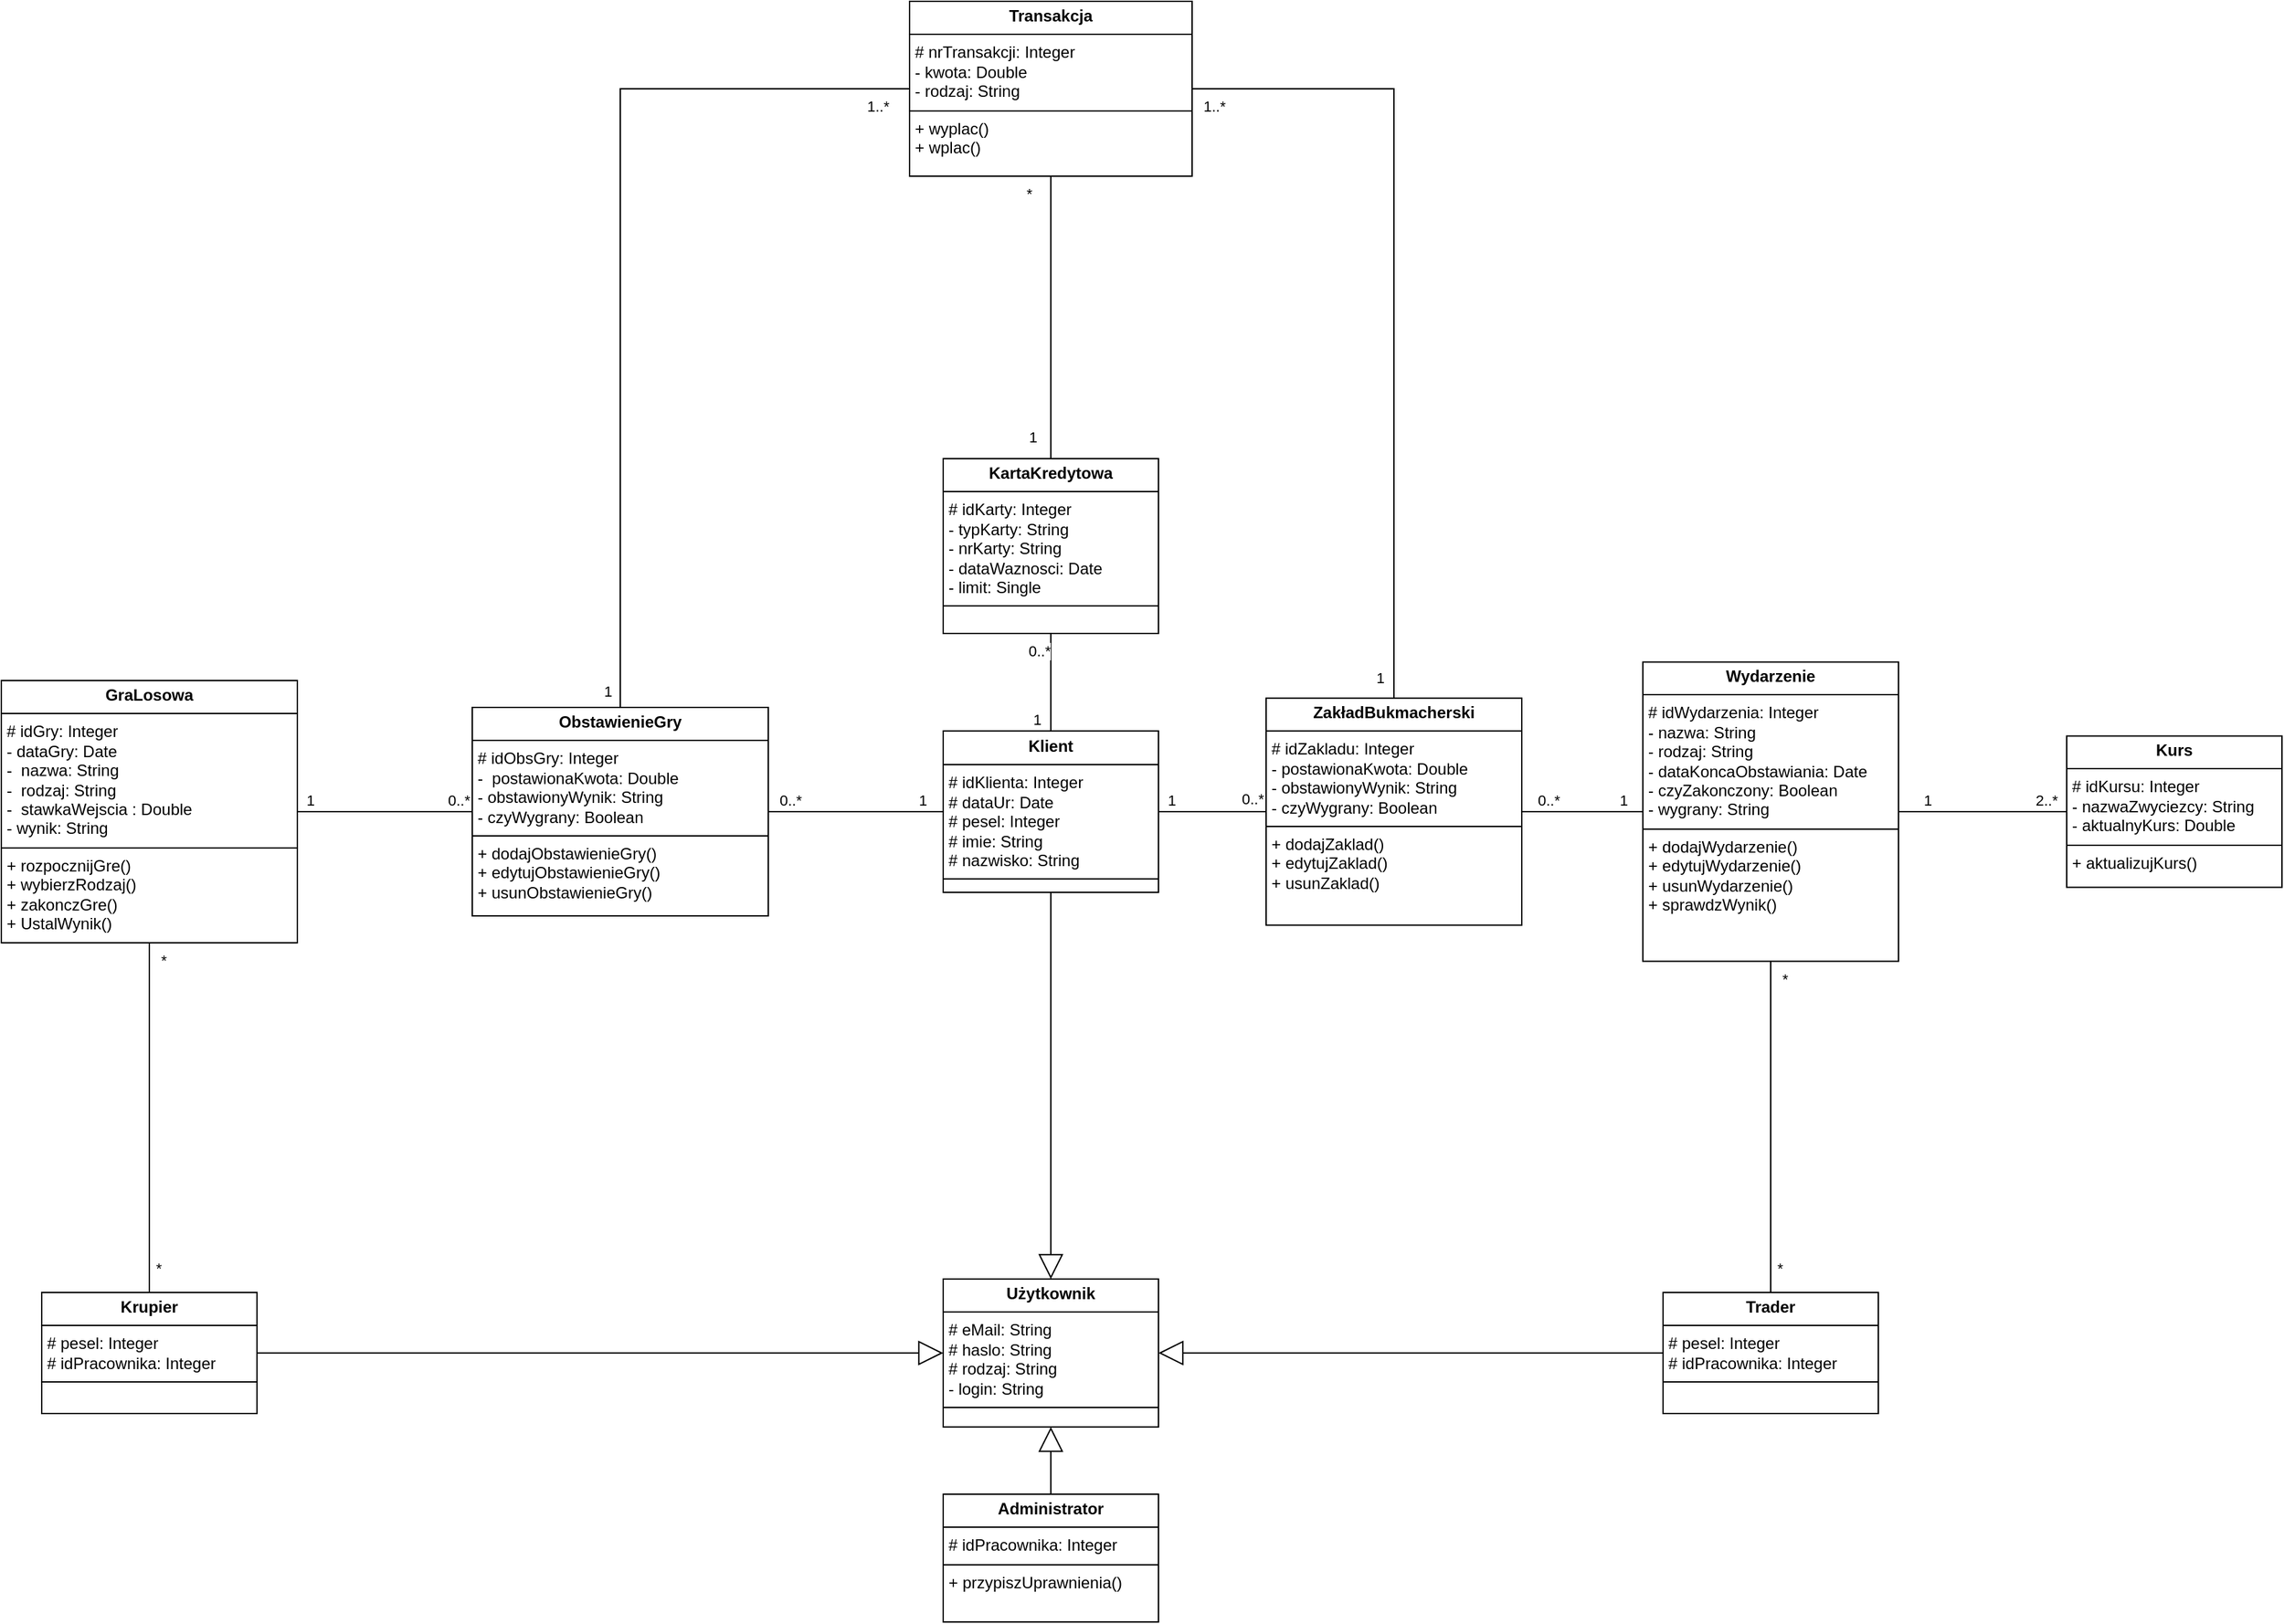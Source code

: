 <mxfile version="27.1.1">
  <diagram name="Page-1" id="c4acf3e9-155e-7222-9cf6-157b1a14988f">
    <mxGraphModel dx="3339" dy="2298" grid="1" gridSize="10" guides="1" tooltips="1" connect="1" arrows="1" fold="1" page="1" pageScale="1" pageWidth="850" pageHeight="1400" background="#ffffff" math="0" shadow="0">
      <root>
        <mxCell id="0" />
        <mxCell id="1" parent="0" />
        <mxCell id="0Trdpa9B81bJb4oL63DD-2" value="&lt;p style=&quot;margin:0px;margin-top:4px;text-align:center;&quot;&gt;&lt;b&gt;Wydarzenie&lt;/b&gt;&lt;/p&gt;&lt;hr size=&quot;1&quot; style=&quot;border-style:solid;&quot;&gt;&lt;p style=&quot;margin:0px;margin-left:4px;&quot;&gt;# idWydarzenia: Integer&lt;/p&gt;&lt;p style=&quot;margin:0px;margin-left:4px;&quot;&gt;- nazwa: String&lt;/p&gt;&lt;p style=&quot;margin:0px;margin-left:4px;&quot;&gt;- rodzaj: String&lt;/p&gt;&lt;p style=&quot;margin:0px;margin-left:4px;&quot;&gt;- dataKoncaObstawiania: Date&lt;/p&gt;&lt;p style=&quot;margin:0px;margin-left:4px;&quot;&gt;- czyZakonczony: Boolean&lt;/p&gt;&lt;p style=&quot;margin:0px;margin-left:4px;&quot;&gt;- wygrany: String&lt;/p&gt;&lt;hr size=&quot;1&quot; style=&quot;border-style:solid;&quot;&gt;&lt;p style=&quot;margin:0px;margin-left:4px;&quot;&gt;+ dodajWydarzenie()&lt;/p&gt;&lt;p style=&quot;margin:0px;margin-left:4px;&quot;&gt;+ edytujWydarzenie()&lt;/p&gt;&lt;p style=&quot;margin:0px;margin-left:4px;&quot;&gt;+ usunWydarzenie()&lt;/p&gt;&lt;p style=&quot;margin:0px;margin-left:4px;&quot;&gt;+ sprawdzWynik()&lt;/p&gt;" style="verticalAlign=top;align=left;overflow=fill;html=1;whiteSpace=wrap;" parent="1" vertex="1">
          <mxGeometry x="-50" y="-838.75" width="190" height="222.5" as="geometry" />
        </mxCell>
        <mxCell id="0Trdpa9B81bJb4oL63DD-8" value="&lt;p style=&quot;margin:0px;margin-top:4px;text-align:center;&quot;&gt;&lt;b&gt;Użytkownik&lt;/b&gt;&lt;/p&gt;&lt;hr size=&quot;1&quot; style=&quot;border-style:solid;&quot;&gt;&lt;p style=&quot;margin:0px;margin-left:4px;&quot;&gt;# eMail: String&lt;/p&gt;&lt;p style=&quot;margin:0px;margin-left:4px;&quot;&gt;# haslo: String&lt;/p&gt;&lt;p style=&quot;margin:0px;margin-left:4px;&quot;&gt;# rodzaj: String&lt;/p&gt;&lt;p style=&quot;margin:0px;margin-left:4px;&quot;&gt;- login: String&lt;/p&gt;&lt;hr size=&quot;1&quot; style=&quot;border-style:solid;&quot;&gt;&lt;p style=&quot;margin:0px;margin-left:4px;&quot;&gt;&lt;br&gt;&lt;/p&gt;" style="verticalAlign=top;align=left;overflow=fill;html=1;whiteSpace=wrap;" parent="1" vertex="1">
          <mxGeometry x="-570" y="-380" width="160" height="110" as="geometry" />
        </mxCell>
        <mxCell id="0Trdpa9B81bJb4oL63DD-9" value="&lt;p style=&quot;margin:0px;margin-top:4px;text-align:center;&quot;&gt;&lt;b&gt;Klient&lt;/b&gt;&lt;/p&gt;&lt;hr size=&quot;1&quot; style=&quot;border-style:solid;&quot;&gt;&lt;p style=&quot;margin: 0px 0px 0px 4px;&quot;&gt;# idKlienta: Integer&lt;/p&gt;&lt;p style=&quot;margin:0px;margin-left:4px;&quot;&gt;# dataUr: Date&lt;/p&gt;&lt;p style=&quot;margin:0px;margin-left:4px;&quot;&gt;# pesel: Integer&lt;/p&gt;&lt;p style=&quot;margin:0px;margin-left:4px;&quot;&gt;&lt;span style=&quot;background-color: transparent; color: light-dark(rgb(0, 0, 0), rgb(255, 255, 255));&quot;&gt;# imie: String&lt;/span&gt;&lt;/p&gt;&lt;p style=&quot;margin:0px;margin-left:4px;&quot;&gt;# nazwisko: String&lt;/p&gt;&lt;hr size=&quot;1&quot; style=&quot;border-style:solid;&quot;&gt;&lt;p style=&quot;margin:0px;margin-left:4px;&quot;&gt;&lt;br&gt;&lt;/p&gt;" style="verticalAlign=top;align=left;overflow=fill;html=1;whiteSpace=wrap;" parent="1" vertex="1">
          <mxGeometry x="-570" y="-787.5" width="160" height="120" as="geometry" />
        </mxCell>
        <mxCell id="0Trdpa9B81bJb4oL63DD-10" value="&lt;div&gt;&lt;br&gt;&lt;/div&gt;&lt;div&gt;&lt;br&gt;&lt;/div&gt;" style="endArrow=block;endSize=16;endFill=0;html=1;rounded=0;exitX=0.5;exitY=1;exitDx=0;exitDy=0;entryX=0.5;entryY=0;entryDx=0;entryDy=0;" parent="1" source="0Trdpa9B81bJb4oL63DD-9" target="0Trdpa9B81bJb4oL63DD-8" edge="1">
          <mxGeometry x="-0.033" y="3" width="160" relative="1" as="geometry">
            <mxPoint x="-830" y="-690" as="sourcePoint" />
            <mxPoint x="-810" y="-590" as="targetPoint" />
            <Array as="points" />
            <mxPoint as="offset" />
          </mxGeometry>
        </mxCell>
        <mxCell id="0Trdpa9B81bJb4oL63DD-12" value="" style="endArrow=none;html=1;endSize=12;startArrow=none;startSize=14;startFill=0;edgeStyle=orthogonalEdgeStyle;rounded=0;" parent="1" source="0Trdpa9B81bJb4oL63DD-9" target="Z7Boop6sBVLntHY3Z_l6-2" edge="1">
          <mxGeometry relative="1" as="geometry">
            <mxPoint x="-430" y="-710" as="sourcePoint" />
            <mxPoint x="-430" y="-690" as="targetPoint" />
          </mxGeometry>
        </mxCell>
        <mxCell id="0Trdpa9B81bJb4oL63DD-13" value="1" style="edgeLabel;resizable=0;html=1;align=left;verticalAlign=top;" parent="0Trdpa9B81bJb4oL63DD-12" connectable="0" vertex="1">
          <mxGeometry x="-1" relative="1" as="geometry">
            <mxPoint x="5" y="-22" as="offset" />
          </mxGeometry>
        </mxCell>
        <mxCell id="0Trdpa9B81bJb4oL63DD-14" value="0..*" style="edgeLabel;resizable=0;html=1;align=right;verticalAlign=top;" parent="0Trdpa9B81bJb4oL63DD-12" connectable="0" vertex="1">
          <mxGeometry x="1" relative="1" as="geometry">
            <mxPoint x="25" as="offset" />
          </mxGeometry>
        </mxCell>
        <mxCell id="0Trdpa9B81bJb4oL63DD-15" value="&lt;p style=&quot;margin:0px;margin-top:4px;text-align:center;&quot;&gt;&lt;b&gt;Trader&lt;/b&gt;&lt;/p&gt;&lt;hr size=&quot;1&quot; style=&quot;border-style:solid;&quot;&gt;&lt;p style=&quot;margin:0px;margin-left:4px;&quot;&gt;&lt;span style=&quot;background-color: transparent; color: light-dark(rgb(0, 0, 0), rgb(255, 255, 255));&quot;&gt;# pesel: Integer&lt;/span&gt;&lt;/p&gt;&lt;p style=&quot;margin:0px;margin-left:4px;&quot;&gt;# idPracownika: Integer&lt;/p&gt;&lt;hr size=&quot;1&quot; style=&quot;border-style:solid;&quot;&gt;&lt;p style=&quot;margin:0px;margin-left:4px;&quot;&gt;&lt;br&gt;&lt;/p&gt;" style="verticalAlign=top;align=left;overflow=fill;html=1;whiteSpace=wrap;" parent="1" vertex="1">
          <mxGeometry x="-35" y="-370" width="160" height="90" as="geometry" />
        </mxCell>
        <mxCell id="0Trdpa9B81bJb4oL63DD-16" value="&lt;p style=&quot;margin:0px;margin-top:4px;text-align:center;&quot;&gt;&lt;b&gt;Krupier&lt;/b&gt;&lt;/p&gt;&lt;hr size=&quot;1&quot; style=&quot;border-style:solid;&quot;&gt;&lt;p style=&quot;margin:0px;margin-left:4px;&quot;&gt;&lt;span style=&quot;background-color: transparent; color: light-dark(rgb(0, 0, 0), rgb(255, 255, 255));&quot;&gt;# pesel: Integer&lt;/span&gt;&lt;/p&gt;&lt;p style=&quot;margin:0px;margin-left:4px;&quot;&gt;# idPracownika: Integer&lt;/p&gt;&lt;hr size=&quot;1&quot; style=&quot;border-style:solid;&quot;&gt;&lt;p style=&quot;margin:0px;margin-left:4px;&quot;&gt;&lt;br&gt;&lt;/p&gt;" style="verticalAlign=top;align=left;overflow=fill;html=1;whiteSpace=wrap;" parent="1" vertex="1">
          <mxGeometry x="-1240" y="-370" width="160" height="90" as="geometry" />
        </mxCell>
        <mxCell id="0Trdpa9B81bJb4oL63DD-18" value="&lt;div&gt;&lt;br&gt;&lt;/div&gt;&lt;div&gt;&lt;br&gt;&lt;/div&gt;" style="endArrow=block;endSize=16;endFill=0;html=1;rounded=0;exitX=0;exitY=0.5;exitDx=0;exitDy=0;entryX=1;entryY=0.5;entryDx=0;entryDy=0;" parent="1" source="0Trdpa9B81bJb4oL63DD-15" target="0Trdpa9B81bJb4oL63DD-8" edge="1">
          <mxGeometry x="-0.033" y="3" width="160" relative="1" as="geometry">
            <mxPoint x="-550" y="-350" as="sourcePoint" />
            <mxPoint x="-415" y="-350" as="targetPoint" />
            <Array as="points" />
            <mxPoint as="offset" />
          </mxGeometry>
        </mxCell>
        <mxCell id="0Trdpa9B81bJb4oL63DD-19" value="&lt;div&gt;&lt;br&gt;&lt;/div&gt;&lt;div&gt;&lt;br&gt;&lt;/div&gt;" style="endArrow=block;endSize=16;endFill=0;html=1;rounded=0;exitX=1;exitY=0.5;exitDx=0;exitDy=0;entryX=0;entryY=0.5;entryDx=0;entryDy=0;" parent="1" source="0Trdpa9B81bJb4oL63DD-16" target="0Trdpa9B81bJb4oL63DD-8" edge="1">
          <mxGeometry x="-0.033" y="3" width="160" relative="1" as="geometry">
            <mxPoint x="-345" y="-190" as="sourcePoint" />
            <mxPoint x="-590" y="-360" as="targetPoint" />
            <Array as="points" />
            <mxPoint as="offset" />
          </mxGeometry>
        </mxCell>
        <mxCell id="0Trdpa9B81bJb4oL63DD-20" value="&lt;p style=&quot;margin:0px;margin-top:4px;text-align:center;&quot;&gt;&lt;b&gt;Administrator&lt;/b&gt;&lt;/p&gt;&lt;hr size=&quot;1&quot; style=&quot;border-style:solid;&quot;&gt;&lt;p style=&quot;margin:0px;margin-left:4px;&quot;&gt;&lt;span style=&quot;background-color: transparent; color: light-dark(rgb(0, 0, 0), rgb(255, 255, 255));&quot;&gt;# idPracownika: Integer&lt;/span&gt;&lt;/p&gt;&lt;hr size=&quot;1&quot; style=&quot;border-style:solid;&quot;&gt;&lt;p style=&quot;margin:0px;margin-left:4px;&quot;&gt;+ przypiszUprawnienia()&lt;/p&gt;" style="verticalAlign=top;align=left;overflow=fill;html=1;whiteSpace=wrap;" parent="1" vertex="1">
          <mxGeometry x="-570" y="-220" width="160" height="95" as="geometry" />
        </mxCell>
        <mxCell id="0Trdpa9B81bJb4oL63DD-21" value="&lt;div&gt;&lt;br&gt;&lt;/div&gt;&lt;div&gt;&lt;br&gt;&lt;/div&gt;" style="endArrow=block;endSize=16;endFill=0;html=1;rounded=0;exitX=0.5;exitY=0;exitDx=0;exitDy=0;entryX=0.5;entryY=1;entryDx=0;entryDy=0;" parent="1" source="0Trdpa9B81bJb4oL63DD-20" target="0Trdpa9B81bJb4oL63DD-8" edge="1">
          <mxGeometry x="-0.033" y="3" width="160" relative="1" as="geometry">
            <mxPoint x="-185" y="-345" as="sourcePoint" />
            <mxPoint x="-255" y="-345" as="targetPoint" />
            <Array as="points" />
            <mxPoint as="offset" />
          </mxGeometry>
        </mxCell>
        <mxCell id="0Trdpa9B81bJb4oL63DD-22" value="&lt;p style=&quot;margin:0px;margin-top:4px;text-align:center;&quot;&gt;&lt;b&gt;KartaKredytowa&lt;/b&gt;&lt;/p&gt;&lt;hr size=&quot;1&quot; style=&quot;border-style:solid;&quot;&gt;&lt;p style=&quot;margin:0px;margin-left:4px;&quot;&gt;# idKarty: Integer&lt;/p&gt;&lt;p style=&quot;margin:0px;margin-left:4px;&quot;&gt;- typKarty: String&lt;/p&gt;&lt;p style=&quot;margin:0px;margin-left:4px;&quot;&gt;- nrKarty: String&lt;/p&gt;&lt;p style=&quot;margin:0px;margin-left:4px;&quot;&gt;&lt;span style=&quot;background-color: transparent; color: light-dark(rgb(0, 0, 0), rgb(255, 255, 255));&quot;&gt;- dataWaznosci: Date&lt;/span&gt;&lt;/p&gt;&lt;p style=&quot;margin:0px;margin-left:4px;&quot;&gt;- limit: Single&lt;/p&gt;&lt;hr size=&quot;1&quot; style=&quot;border-style:solid;&quot;&gt;&lt;p style=&quot;margin:0px;margin-left:4px;&quot;&gt;&lt;br&gt;&lt;/p&gt;" style="verticalAlign=top;align=left;overflow=fill;html=1;whiteSpace=wrap;" parent="1" vertex="1">
          <mxGeometry x="-570" y="-990" width="160" height="130" as="geometry" />
        </mxCell>
        <mxCell id="0Trdpa9B81bJb4oL63DD-23" value="" style="endArrow=none;html=1;endSize=12;startArrow=none;startSize=14;startFill=0;edgeStyle=orthogonalEdgeStyle;rounded=0;" parent="1" source="0Trdpa9B81bJb4oL63DD-9" target="0Trdpa9B81bJb4oL63DD-22" edge="1">
          <mxGeometry relative="1" as="geometry">
            <mxPoint x="-515" y="-390" as="sourcePoint" />
            <mxPoint x="-515" y="-480" as="targetPoint" />
          </mxGeometry>
        </mxCell>
        <mxCell id="0Trdpa9B81bJb4oL63DD-24" value="1" style="edgeLabel;resizable=0;html=1;align=left;verticalAlign=top;" parent="0Trdpa9B81bJb4oL63DD-23" connectable="0" vertex="1">
          <mxGeometry x="-1" relative="1" as="geometry">
            <mxPoint x="-15" y="-22" as="offset" />
          </mxGeometry>
        </mxCell>
        <mxCell id="0Trdpa9B81bJb4oL63DD-25" value="0..*" style="edgeLabel;resizable=0;html=1;align=right;verticalAlign=top;" parent="0Trdpa9B81bJb4oL63DD-23" connectable="0" vertex="1">
          <mxGeometry x="1" relative="1" as="geometry">
            <mxPoint as="offset" />
          </mxGeometry>
        </mxCell>
        <mxCell id="0Trdpa9B81bJb4oL63DD-26" value="&lt;p style=&quot;margin:0px;margin-top:4px;text-align:center;&quot;&gt;&lt;b&gt;Kurs&lt;/b&gt;&lt;/p&gt;&lt;hr size=&quot;1&quot; style=&quot;border-style:solid;&quot;&gt;&lt;p style=&quot;margin:0px;margin-left:4px;&quot;&gt;# idKursu: Integer&lt;/p&gt;&lt;p style=&quot;margin:0px;margin-left:4px;&quot;&gt;- nazwaZwyciezcy: String&lt;/p&gt;&lt;p style=&quot;margin:0px;margin-left:4px;&quot;&gt;- aktualnyKurs: Double&lt;/p&gt;&lt;hr size=&quot;1&quot; style=&quot;border-style:solid;&quot;&gt;&lt;p style=&quot;margin:0px;margin-left:4px;&quot;&gt;+ aktualizujKurs()&lt;/p&gt;" style="verticalAlign=top;align=left;overflow=fill;html=1;whiteSpace=wrap;" parent="1" vertex="1">
          <mxGeometry x="265" y="-783.75" width="160" height="112.5" as="geometry" />
        </mxCell>
        <mxCell id="0Trdpa9B81bJb4oL63DD-27" value="" style="endArrow=none;html=1;endSize=12;startArrow=none;startSize=14;startFill=0;edgeStyle=orthogonalEdgeStyle;rounded=0;" parent="1" source="0Trdpa9B81bJb4oL63DD-26" target="0Trdpa9B81bJb4oL63DD-2" edge="1">
          <mxGeometry relative="1" as="geometry">
            <mxPoint x="-65" y="-730" as="sourcePoint" />
            <mxPoint x="-120" y="-520" as="targetPoint" />
          </mxGeometry>
        </mxCell>
        <mxCell id="0Trdpa9B81bJb4oL63DD-28" value="2..*" style="edgeLabel;resizable=0;html=1;align=left;verticalAlign=top;" parent="0Trdpa9B81bJb4oL63DD-27" connectable="0" vertex="1">
          <mxGeometry x="-1" relative="1" as="geometry">
            <mxPoint x="-25" y="-22" as="offset" />
          </mxGeometry>
        </mxCell>
        <mxCell id="0Trdpa9B81bJb4oL63DD-29" value="1" style="edgeLabel;resizable=0;html=1;align=right;verticalAlign=top;" parent="0Trdpa9B81bJb4oL63DD-27" connectable="0" vertex="1">
          <mxGeometry x="1" relative="1" as="geometry">
            <mxPoint x="25" y="-22" as="offset" />
          </mxGeometry>
        </mxCell>
        <mxCell id="0Trdpa9B81bJb4oL63DD-30" value="&lt;p style=&quot;margin:0px;margin-top:4px;text-align:center;&quot;&gt;&lt;b&gt;GraLosowa&lt;/b&gt;&lt;/p&gt;&lt;hr size=&quot;1&quot; style=&quot;border-style:solid;&quot;&gt;&lt;p style=&quot;margin: 0px 0px 0px 4px;&quot;&gt;# idGry: Integer&lt;/p&gt;&lt;p style=&quot;margin: 0px 0px 0px 4px;&quot;&gt;&lt;span style=&quot;background-color: transparent; color: light-dark(rgb(0, 0, 0), rgb(255, 255, 255));&quot;&gt;- dataGry: Date&lt;/span&gt;&lt;/p&gt;&lt;p style=&quot;margin:0px;margin-left:4px;&quot;&gt;-&amp;nbsp; nazwa: String&lt;/p&gt;&lt;p style=&quot;margin:0px;margin-left:4px;&quot;&gt;-&amp;nbsp; rodzaj: String&lt;/p&gt;&lt;p style=&quot;margin:0px;margin-left:4px;&quot;&gt;-&amp;nbsp; stawkaWejscia : Double&lt;/p&gt;&lt;p style=&quot;margin:0px;margin-left:4px;&quot;&gt;- wynik: String&lt;/p&gt;&lt;hr size=&quot;1&quot; style=&quot;border-style:solid;&quot;&gt;&lt;p style=&quot;margin:0px;margin-left:4px;&quot;&gt;+ rozpocznijGre()&lt;/p&gt;&lt;p style=&quot;margin:0px;margin-left:4px;&quot;&gt;+ wybierzRodzaj()&lt;/p&gt;&lt;p style=&quot;margin:0px;margin-left:4px;&quot;&gt;+ zakonczGre()&lt;/p&gt;&lt;p style=&quot;margin:0px;margin-left:4px;&quot;&gt;+ UstalWynik()&lt;/p&gt;" style="verticalAlign=top;align=left;overflow=fill;html=1;whiteSpace=wrap;" parent="1" vertex="1">
          <mxGeometry x="-1270" y="-825" width="220" height="195" as="geometry" />
        </mxCell>
        <mxCell id="0Trdpa9B81bJb4oL63DD-31" value="" style="endArrow=none;html=1;endSize=12;startArrow=none;startSize=14;startFill=0;edgeStyle=orthogonalEdgeStyle;rounded=0;" parent="1" source="0Trdpa9B81bJb4oL63DD-9" target="Z7Boop6sBVLntHY3Z_l6-7" edge="1">
          <mxGeometry relative="1" as="geometry">
            <mxPoint x="-510" y="-710" as="sourcePoint" />
            <mxPoint x="-700" y="-670" as="targetPoint" />
          </mxGeometry>
        </mxCell>
        <mxCell id="0Trdpa9B81bJb4oL63DD-32" value="1" style="edgeLabel;resizable=0;html=1;align=left;verticalAlign=top;" parent="0Trdpa9B81bJb4oL63DD-31" connectable="0" vertex="1">
          <mxGeometry x="-1" relative="1" as="geometry">
            <mxPoint x="-20" y="-22" as="offset" />
          </mxGeometry>
        </mxCell>
        <mxCell id="0Trdpa9B81bJb4oL63DD-33" value="0..*" style="edgeLabel;resizable=0;html=1;align=right;verticalAlign=top;" parent="0Trdpa9B81bJb4oL63DD-31" connectable="0" vertex="1">
          <mxGeometry x="1" relative="1" as="geometry">
            <mxPoint x="25" y="-22" as="offset" />
          </mxGeometry>
        </mxCell>
        <mxCell id="0Trdpa9B81bJb4oL63DD-34" value="&lt;p style=&quot;margin:0px;margin-top:4px;text-align:center;&quot;&gt;&lt;b&gt;Transakcja&lt;/b&gt;&lt;/p&gt;&lt;hr size=&quot;1&quot; style=&quot;border-style:solid;&quot;&gt;&lt;p style=&quot;margin:0px;margin-left:4px;&quot;&gt;# nrTransakcji: Integer&lt;span style=&quot;background-color: transparent; color: light-dark(rgb(0, 0, 0), rgb(255, 255, 255));&quot;&gt;&lt;/span&gt;&lt;/p&gt;&lt;p style=&quot;margin:0px;margin-left:4px;&quot;&gt;&lt;span style=&quot;background-color: transparent; color: light-dark(rgb(0, 0, 0), rgb(255, 255, 255));&quot;&gt;- kwota: Double&lt;/span&gt;&lt;/p&gt;&lt;p style=&quot;margin:0px;margin-left:4px;&quot;&gt;- rodzaj: String&lt;/p&gt;&lt;hr size=&quot;1&quot; style=&quot;border-style:solid;&quot;&gt;&lt;p style=&quot;margin:0px;margin-left:4px;&quot;&gt;+ wyplac()&lt;/p&gt;&lt;p style=&quot;margin:0px;margin-left:4px;&quot;&gt;+ wplac()&lt;/p&gt;" style="verticalAlign=top;align=left;overflow=fill;html=1;whiteSpace=wrap;" parent="1" vertex="1">
          <mxGeometry x="-595" y="-1330" width="210" height="130" as="geometry" />
        </mxCell>
        <mxCell id="0Trdpa9B81bJb4oL63DD-35" value="" style="endArrow=none;html=1;endSize=12;startArrow=none;startSize=14;startFill=0;edgeStyle=orthogonalEdgeStyle;rounded=0;exitX=0.5;exitY=0;exitDx=0;exitDy=0;entryX=0;entryY=0.5;entryDx=0;entryDy=0;" parent="1" source="Z7Boop6sBVLntHY3Z_l6-7" target="0Trdpa9B81bJb4oL63DD-34" edge="1">
          <mxGeometry relative="1" as="geometry">
            <mxPoint x="-490" y="-500" as="sourcePoint" />
            <mxPoint x="-630" y="-1250" as="targetPoint" />
            <Array as="points">
              <mxPoint x="-810" y="-1265" />
            </Array>
          </mxGeometry>
        </mxCell>
        <mxCell id="0Trdpa9B81bJb4oL63DD-36" value="1" style="edgeLabel;resizable=0;html=1;align=left;verticalAlign=top;" parent="0Trdpa9B81bJb4oL63DD-35" connectable="0" vertex="1">
          <mxGeometry x="-1" relative="1" as="geometry">
            <mxPoint x="-14" y="-25" as="offset" />
          </mxGeometry>
        </mxCell>
        <mxCell id="0Trdpa9B81bJb4oL63DD-37" value="1..*" style="edgeLabel;resizable=0;html=1;align=right;verticalAlign=top;" parent="0Trdpa9B81bJb4oL63DD-35" connectable="0" vertex="1">
          <mxGeometry x="1" relative="1" as="geometry">
            <mxPoint x="-15" as="offset" />
          </mxGeometry>
        </mxCell>
        <mxCell id="0Trdpa9B81bJb4oL63DD-38" value="" style="endArrow=none;html=1;endSize=12;startArrow=none;startSize=14;startFill=0;edgeStyle=orthogonalEdgeStyle;rounded=0;entryX=1;entryY=0.5;entryDx=0;entryDy=0;" parent="1" source="Z7Boop6sBVLntHY3Z_l6-2" target="0Trdpa9B81bJb4oL63DD-34" edge="1">
          <mxGeometry relative="1" as="geometry">
            <mxPoint x="-72.5" y="-1060" as="sourcePoint" />
            <mxPoint x="-310" y="-1280" as="targetPoint" />
            <Array as="points">
              <mxPoint x="-235" y="-1265" />
            </Array>
          </mxGeometry>
        </mxCell>
        <mxCell id="0Trdpa9B81bJb4oL63DD-39" value="1" style="edgeLabel;resizable=0;html=1;align=left;verticalAlign=top;" parent="0Trdpa9B81bJb4oL63DD-38" connectable="0" vertex="1">
          <mxGeometry x="-1" relative="1" as="geometry">
            <mxPoint x="-15" y="-28" as="offset" />
          </mxGeometry>
        </mxCell>
        <mxCell id="0Trdpa9B81bJb4oL63DD-40" value="1..*" style="edgeLabel;resizable=0;html=1;align=right;verticalAlign=top;" parent="0Trdpa9B81bJb4oL63DD-38" connectable="0" vertex="1">
          <mxGeometry x="1" relative="1" as="geometry">
            <mxPoint x="25" as="offset" />
          </mxGeometry>
        </mxCell>
        <mxCell id="eFoqV2do4yG0oz64s-Ky-2" value="" style="endArrow=none;html=1;endSize=12;startArrow=none;startSize=14;startFill=0;edgeStyle=orthogonalEdgeStyle;rounded=0;" parent="1" source="0Trdpa9B81bJb4oL63DD-34" target="0Trdpa9B81bJb4oL63DD-22" edge="1">
          <mxGeometry relative="1" as="geometry">
            <mxPoint x="-515" y="-580" as="sourcePoint" />
            <mxPoint x="-680" y="-1085" as="targetPoint" />
          </mxGeometry>
        </mxCell>
        <mxCell id="eFoqV2do4yG0oz64s-Ky-3" value="*" style="edgeLabel;resizable=0;html=1;align=left;verticalAlign=top;" parent="eFoqV2do4yG0oz64s-Ky-2" connectable="0" vertex="1">
          <mxGeometry x="-1" relative="1" as="geometry">
            <mxPoint x="-20" as="offset" />
          </mxGeometry>
        </mxCell>
        <mxCell id="eFoqV2do4yG0oz64s-Ky-4" value="1" style="edgeLabel;resizable=0;html=1;align=right;verticalAlign=top;" parent="eFoqV2do4yG0oz64s-Ky-2" connectable="0" vertex="1">
          <mxGeometry x="1" relative="1" as="geometry">
            <mxPoint x="-10" y="-29" as="offset" />
          </mxGeometry>
        </mxCell>
        <mxCell id="cbO-f-KLlXWGTyMljpcB-1" value="" style="endArrow=none;html=1;endSize=12;startArrow=none;startSize=14;startFill=0;edgeStyle=orthogonalEdgeStyle;rounded=0;" parent="1" source="0Trdpa9B81bJb4oL63DD-16" target="0Trdpa9B81bJb4oL63DD-30" edge="1">
          <mxGeometry relative="1" as="geometry">
            <mxPoint x="-630" y="-250" as="sourcePoint" />
            <mxPoint x="-630" y="-570" as="targetPoint" />
          </mxGeometry>
        </mxCell>
        <mxCell id="cbO-f-KLlXWGTyMljpcB-2" value="*" style="edgeLabel;resizable=0;html=1;align=left;verticalAlign=top;" parent="cbO-f-KLlXWGTyMljpcB-1" connectable="0" vertex="1">
          <mxGeometry x="-1" relative="1" as="geometry">
            <mxPoint x="3" y="-31" as="offset" />
          </mxGeometry>
        </mxCell>
        <mxCell id="cbO-f-KLlXWGTyMljpcB-3" value="*" style="edgeLabel;resizable=0;html=1;align=right;verticalAlign=top;" parent="cbO-f-KLlXWGTyMljpcB-1" connectable="0" vertex="1">
          <mxGeometry x="1" relative="1" as="geometry">
            <mxPoint x="13" as="offset" />
          </mxGeometry>
        </mxCell>
        <mxCell id="cbO-f-KLlXWGTyMljpcB-4" value="" style="endArrow=none;html=1;endSize=12;startArrow=none;startSize=14;startFill=0;edgeStyle=orthogonalEdgeStyle;rounded=0;" parent="1" source="0Trdpa9B81bJb4oL63DD-15" target="0Trdpa9B81bJb4oL63DD-2" edge="1">
          <mxGeometry relative="1" as="geometry">
            <mxPoint x="-280" y="-379" as="sourcePoint" />
            <mxPoint x="-280" y="-460" as="targetPoint" />
          </mxGeometry>
        </mxCell>
        <mxCell id="cbO-f-KLlXWGTyMljpcB-5" value="*" style="edgeLabel;resizable=0;html=1;align=left;verticalAlign=top;" parent="cbO-f-KLlXWGTyMljpcB-4" connectable="0" vertex="1">
          <mxGeometry x="-1" relative="1" as="geometry">
            <mxPoint x="3" y="-31" as="offset" />
          </mxGeometry>
        </mxCell>
        <mxCell id="cbO-f-KLlXWGTyMljpcB-6" value="*" style="edgeLabel;resizable=0;html=1;align=right;verticalAlign=top;" parent="cbO-f-KLlXWGTyMljpcB-4" connectable="0" vertex="1">
          <mxGeometry x="1" relative="1" as="geometry">
            <mxPoint x="13" as="offset" />
          </mxGeometry>
        </mxCell>
        <mxCell id="Z7Boop6sBVLntHY3Z_l6-2" value="&lt;p style=&quot;margin:0px;margin-top:4px;text-align:center;&quot;&gt;&lt;b&gt;ZakładBukmacherski&lt;/b&gt;&lt;/p&gt;&lt;hr size=&quot;1&quot; style=&quot;border-style:solid;&quot;&gt;&lt;p style=&quot;margin:0px;margin-left:4px;&quot;&gt;&lt;span style=&quot;background-color: transparent; color: light-dark(rgb(0, 0, 0), rgb(255, 255, 255));&quot;&gt;# idZakladu: Integer&lt;/span&gt;&lt;/p&gt;&lt;p style=&quot;margin:0px;margin-left:4px;&quot;&gt;&lt;span style=&quot;background-color: transparent; color: light-dark(rgb(0, 0, 0), rgb(255, 255, 255));&quot;&gt;- postawionaKwota: Double&lt;/span&gt;&lt;/p&gt;&lt;p style=&quot;margin:0px;margin-left:4px;&quot;&gt;&lt;span style=&quot;background-color: transparent; color: light-dark(rgb(0, 0, 0), rgb(255, 255, 255));&quot;&gt;- obstawionyWynik: String&lt;/span&gt;&lt;/p&gt;&lt;p style=&quot;margin:0px;margin-left:4px;&quot;&gt;- czyWygrany: Boolean&lt;/p&gt;&lt;hr size=&quot;1&quot; style=&quot;border-style:solid;&quot;&gt;&lt;p style=&quot;margin:0px;margin-left:4px;&quot;&gt;+ dodajZaklad()&lt;/p&gt;&lt;p style=&quot;margin:0px;margin-left:4px;&quot;&gt;+ edytujZaklad()&lt;/p&gt;&lt;p style=&quot;margin:0px;margin-left:4px;&quot;&gt;+ usunZaklad()&lt;/p&gt;" style="verticalAlign=top;align=left;overflow=fill;html=1;whiteSpace=wrap;" parent="1" vertex="1">
          <mxGeometry x="-330" y="-811.88" width="190" height="168.75" as="geometry" />
        </mxCell>
        <mxCell id="Z7Boop6sBVLntHY3Z_l6-3" value="" style="endArrow=none;html=1;endSize=12;startArrow=none;startSize=14;startFill=0;edgeStyle=orthogonalEdgeStyle;rounded=0;" parent="1" source="Z7Boop6sBVLntHY3Z_l6-2" target="0Trdpa9B81bJb4oL63DD-2" edge="1">
          <mxGeometry relative="1" as="geometry">
            <mxPoint x="15" y="-630" as="sourcePoint" />
            <mxPoint x="-110" y="-630" as="targetPoint" />
          </mxGeometry>
        </mxCell>
        <mxCell id="Z7Boop6sBVLntHY3Z_l6-4" value="0..*" style="edgeLabel;resizable=0;html=1;align=left;verticalAlign=top;" parent="Z7Boop6sBVLntHY3Z_l6-3" connectable="0" vertex="1">
          <mxGeometry x="-1" relative="1" as="geometry">
            <mxPoint x="10" y="-22" as="offset" />
          </mxGeometry>
        </mxCell>
        <mxCell id="Z7Boop6sBVLntHY3Z_l6-5" value="1" style="edgeLabel;resizable=0;html=1;align=right;verticalAlign=top;" parent="Z7Boop6sBVLntHY3Z_l6-3" connectable="0" vertex="1">
          <mxGeometry x="1" relative="1" as="geometry">
            <mxPoint x="-10" y="-22" as="offset" />
          </mxGeometry>
        </mxCell>
        <mxCell id="Z7Boop6sBVLntHY3Z_l6-6" value="0..*" style="edgeLabel;resizable=0;html=1;align=left;verticalAlign=top;" parent="1" connectable="0" vertex="1">
          <mxGeometry x="-350" y="-750" as="geometry" />
        </mxCell>
        <mxCell id="Z7Boop6sBVLntHY3Z_l6-7" value="&lt;p style=&quot;margin:0px;margin-top:4px;text-align:center;&quot;&gt;&lt;b&gt;ObstawienieGry&lt;/b&gt;&lt;/p&gt;&lt;hr size=&quot;1&quot; style=&quot;border-style:solid;&quot;&gt;&lt;p style=&quot;margin:0px;margin-left:4px;&quot;&gt;# idObsGry: Integer&lt;/p&gt;&lt;p style=&quot;margin:0px;margin-left:4px;&quot;&gt;-&amp;nbsp; postawionaKwota: Double&lt;/p&gt;&lt;p style=&quot;margin:0px;margin-left:4px;&quot;&gt;- obstawionyWynik: String&lt;/p&gt;&lt;p style=&quot;margin:0px;margin-left:4px;&quot;&gt;- czyWygrany: Boolean&lt;/p&gt;&lt;hr size=&quot;1&quot; style=&quot;border-style:solid;&quot;&gt;&lt;p style=&quot;margin:0px;margin-left:4px;&quot;&gt;+ dodajObstawienieGry()&lt;/p&gt;&lt;p style=&quot;margin:0px;margin-left:4px;&quot;&gt;+ edytujObstawienieGry()&lt;/p&gt;&lt;p style=&quot;margin:0px;margin-left:4px;&quot;&gt;+ usunObstawienieGry()&lt;/p&gt;" style="verticalAlign=top;align=left;overflow=fill;html=1;whiteSpace=wrap;" parent="1" vertex="1">
          <mxGeometry x="-920" y="-805" width="220" height="155" as="geometry" />
        </mxCell>
        <mxCell id="Z7Boop6sBVLntHY3Z_l6-9" value="" style="endArrow=none;html=1;endSize=12;startArrow=none;startSize=14;startFill=0;edgeStyle=orthogonalEdgeStyle;rounded=0;entryX=1;entryY=0.5;entryDx=0;entryDy=0;exitX=0;exitY=0.5;exitDx=0;exitDy=0;" parent="1" source="Z7Boop6sBVLntHY3Z_l6-7" target="0Trdpa9B81bJb4oL63DD-30" edge="1">
          <mxGeometry relative="1" as="geometry">
            <mxPoint x="-1000" y="-290" as="sourcePoint" />
            <mxPoint x="-1010" y="-660" as="targetPoint" />
          </mxGeometry>
        </mxCell>
        <mxCell id="Z7Boop6sBVLntHY3Z_l6-10" value="0..*" style="edgeLabel;resizable=0;html=1;align=left;verticalAlign=top;" parent="Z7Boop6sBVLntHY3Z_l6-9" connectable="0" vertex="1">
          <mxGeometry x="-1" relative="1" as="geometry">
            <mxPoint x="-20" y="-22" as="offset" />
          </mxGeometry>
        </mxCell>
        <mxCell id="Z7Boop6sBVLntHY3Z_l6-11" value="1" style="edgeLabel;resizable=0;html=1;align=right;verticalAlign=top;" parent="Z7Boop6sBVLntHY3Z_l6-9" connectable="0" vertex="1">
          <mxGeometry x="1" relative="1" as="geometry">
            <mxPoint x="13" y="-22" as="offset" />
          </mxGeometry>
        </mxCell>
      </root>
    </mxGraphModel>
  </diagram>
</mxfile>
